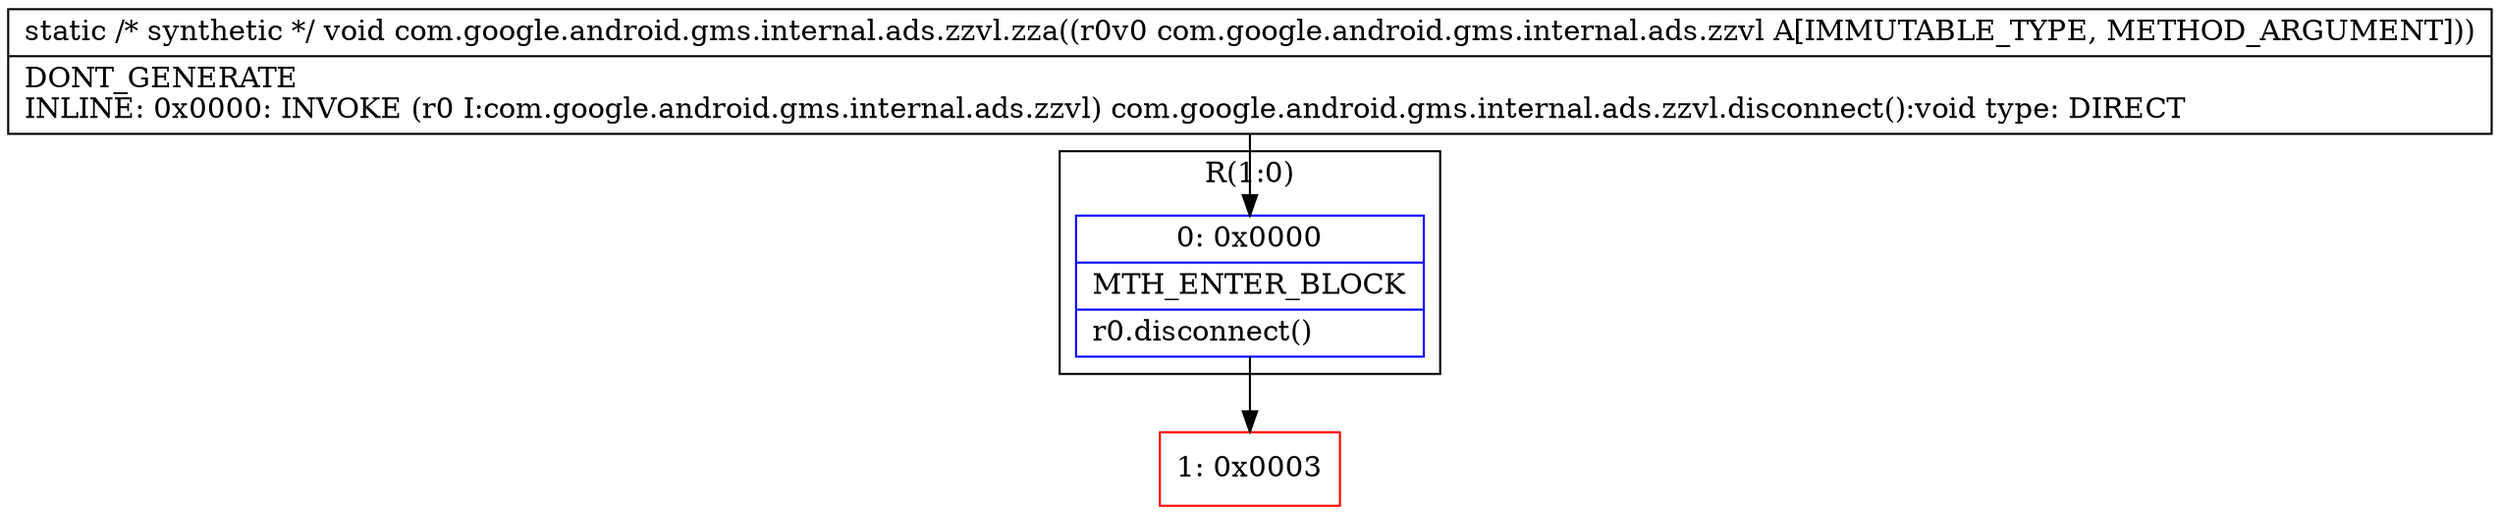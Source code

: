 digraph "CFG forcom.google.android.gms.internal.ads.zzvl.zza(Lcom\/google\/android\/gms\/internal\/ads\/zzvl;)V" {
subgraph cluster_Region_1679809017 {
label = "R(1:0)";
node [shape=record,color=blue];
Node_0 [shape=record,label="{0\:\ 0x0000|MTH_ENTER_BLOCK\l|r0.disconnect()\l}"];
}
Node_1 [shape=record,color=red,label="{1\:\ 0x0003}"];
MethodNode[shape=record,label="{static \/* synthetic *\/ void com.google.android.gms.internal.ads.zzvl.zza((r0v0 com.google.android.gms.internal.ads.zzvl A[IMMUTABLE_TYPE, METHOD_ARGUMENT]))  | DONT_GENERATE\lINLINE: 0x0000: INVOKE  (r0 I:com.google.android.gms.internal.ads.zzvl) com.google.android.gms.internal.ads.zzvl.disconnect():void type: DIRECT\l}"];
MethodNode -> Node_0;
Node_0 -> Node_1;
}

